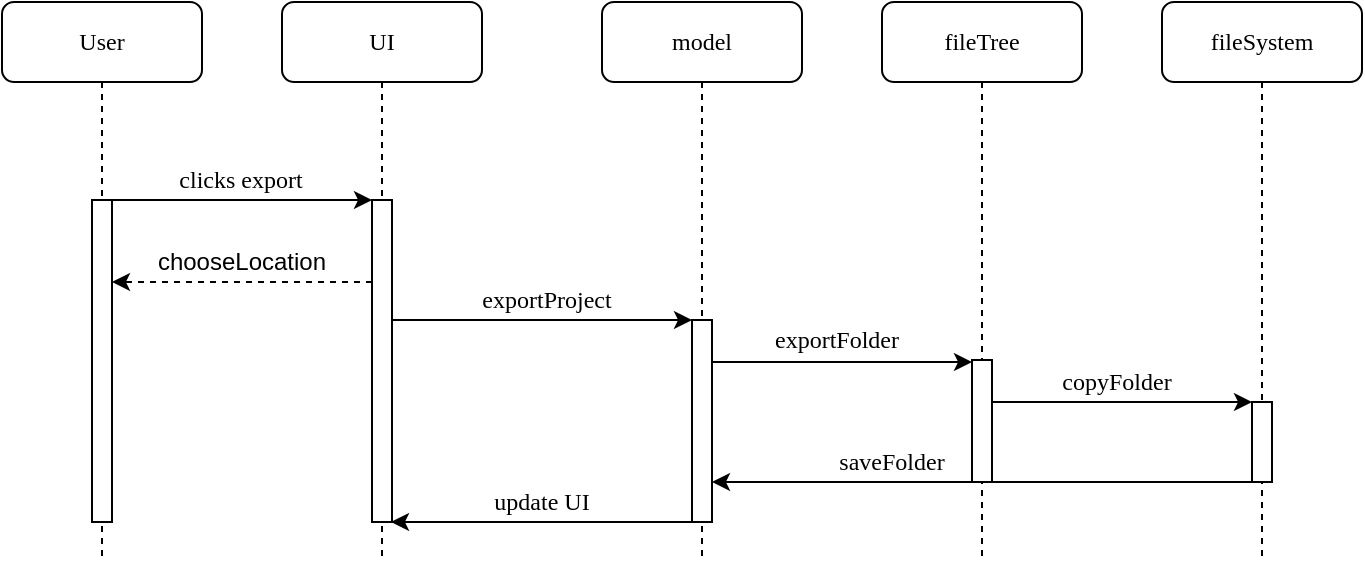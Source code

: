 <mxfile version="12.2.6" type="device" pages="1"><diagram name="Page-1" id="13e1069c-82ec-6db2-03f1-153e76fe0fe0"><mxGraphModel dx="1408" dy="794" grid="1" gridSize="10" guides="1" tooltips="1" connect="1" arrows="1" fold="1" page="1" pageScale="1" pageWidth="1100" pageHeight="850" background="#ffffff" math="0" shadow="0"><root><mxCell id="0"/><mxCell id="1" parent="0"/><mxCell id="7baba1c4bc27f4b0-2" value="UI" style="shape=umlLifeline;perimeter=lifelinePerimeter;whiteSpace=wrap;html=1;container=1;collapsible=0;recursiveResize=0;outlineConnect=0;rounded=1;shadow=0;comic=0;labelBackgroundColor=none;strokeWidth=1;fontFamily=Verdana;fontSize=12;align=center;" parent="1" vertex="1"><mxGeometry x="240" y="80" width="100" height="280" as="geometry"/></mxCell><mxCell id="7baba1c4bc27f4b0-10" value="" style="html=1;points=[];perimeter=orthogonalPerimeter;rounded=0;shadow=0;comic=0;labelBackgroundColor=none;strokeWidth=1;fontFamily=Verdana;fontSize=12;align=center;" parent="7baba1c4bc27f4b0-2" vertex="1"><mxGeometry x="45" y="99" width="10" height="161" as="geometry"/></mxCell><mxCell id="7baba1c4bc27f4b0-3" value="model" style="shape=umlLifeline;perimeter=lifelinePerimeter;whiteSpace=wrap;html=1;container=1;collapsible=0;recursiveResize=0;outlineConnect=0;rounded=1;shadow=0;comic=0;labelBackgroundColor=none;strokeWidth=1;fontFamily=Verdana;fontSize=12;align=center;" parent="1" vertex="1"><mxGeometry x="400" y="80" width="100" height="280" as="geometry"/></mxCell><mxCell id="dkv87I6U2EHGsVRynW-N-11" value="" style="html=1;points=[];perimeter=orthogonalPerimeter;rounded=0;shadow=0;comic=0;labelBackgroundColor=none;strokeWidth=1;fontFamily=Verdana;fontSize=12;align=center;" parent="7baba1c4bc27f4b0-3" vertex="1"><mxGeometry x="45" y="159" width="10" height="101" as="geometry"/></mxCell><mxCell id="7baba1c4bc27f4b0-4" value="fileTree" style="shape=umlLifeline;perimeter=lifelinePerimeter;whiteSpace=wrap;html=1;container=1;collapsible=0;recursiveResize=0;outlineConnect=0;rounded=1;shadow=0;comic=0;labelBackgroundColor=none;strokeWidth=1;fontFamily=Verdana;fontSize=12;align=center;" parent="1" vertex="1"><mxGeometry x="540" y="80" width="100" height="280" as="geometry"/></mxCell><mxCell id="dkv87I6U2EHGsVRynW-N-30" value="" style="html=1;points=[];perimeter=orthogonalPerimeter;rounded=0;shadow=0;comic=0;labelBackgroundColor=none;strokeWidth=1;fontFamily=Verdana;fontSize=12;align=center;" parent="7baba1c4bc27f4b0-4" vertex="1"><mxGeometry x="45" y="179" width="10" height="61" as="geometry"/></mxCell><mxCell id="7baba1c4bc27f4b0-5" value="fileSystem" style="shape=umlLifeline;perimeter=lifelinePerimeter;whiteSpace=wrap;html=1;container=1;collapsible=0;recursiveResize=0;outlineConnect=0;rounded=1;shadow=0;comic=0;labelBackgroundColor=none;strokeWidth=1;fontFamily=Verdana;fontSize=12;align=center;" parent="1" vertex="1"><mxGeometry x="680" y="80" width="100" height="280" as="geometry"/></mxCell><mxCell id="dkv87I6U2EHGsVRynW-N-31" value="" style="html=1;points=[];perimeter=orthogonalPerimeter;rounded=0;shadow=0;comic=0;labelBackgroundColor=none;strokeWidth=1;fontFamily=Verdana;fontSize=12;align=center;" parent="7baba1c4bc27f4b0-5" vertex="1"><mxGeometry x="45" y="200" width="10" height="40" as="geometry"/></mxCell><mxCell id="7baba1c4bc27f4b0-8" value="User" style="shape=umlLifeline;perimeter=lifelinePerimeter;whiteSpace=wrap;html=1;container=1;collapsible=0;recursiveResize=0;outlineConnect=0;rounded=1;shadow=0;comic=0;labelBackgroundColor=none;strokeWidth=1;fontFamily=Verdana;fontSize=12;align=center;" parent="1" vertex="1"><mxGeometry x="100" y="80" width="100" height="280" as="geometry"/></mxCell><mxCell id="7baba1c4bc27f4b0-9" value="" style="html=1;points=[];perimeter=orthogonalPerimeter;rounded=0;shadow=0;comic=0;labelBackgroundColor=none;strokeWidth=1;fontFamily=Verdana;fontSize=12;align=center;" parent="7baba1c4bc27f4b0-8" vertex="1"><mxGeometry x="45" y="99" width="10" height="161" as="geometry"/></mxCell><mxCell id="dkv87I6U2EHGsVRynW-N-9" value="" style="endArrow=classic;html=1;fontFamily=Verdana;" parent="1" target="7baba1c4bc27f4b0-10" edge="1"><mxGeometry width="50" height="50" relative="1" as="geometry"><mxPoint x="155" y="179" as="sourcePoint"/><mxPoint x="200" y="179" as="targetPoint"/></mxGeometry></mxCell><mxCell id="dkv87I6U2EHGsVRynW-N-10" value="clicks export" style="text;html=1;strokeColor=none;fillColor=none;align=center;verticalAlign=middle;whiteSpace=wrap;rounded=0;fontFamily=Verdana;" parent="1" vertex="1"><mxGeometry x="157" y="159" width="125" height="20" as="geometry"/></mxCell><mxCell id="dkv87I6U2EHGsVRynW-N-12" value="" style="endArrow=classic;html=1;fontFamily=Verdana;" parent="1" edge="1"><mxGeometry width="50" height="50" relative="1" as="geometry"><mxPoint x="295" y="239" as="sourcePoint"/><mxPoint x="445" y="239" as="targetPoint"/></mxGeometry></mxCell><mxCell id="dkv87I6U2EHGsVRynW-N-13" value="exportProject" style="text;html=1;strokeColor=none;fillColor=none;align=center;verticalAlign=middle;whiteSpace=wrap;rounded=0;fontFamily=Verdana;" parent="1" vertex="1"><mxGeometry x="325" y="219" width="95" height="20" as="geometry"/></mxCell><mxCell id="dkv87I6U2EHGsVRynW-N-29" value="" style="endArrow=classic;html=1;fontFamily=Verdana;" parent="1" edge="1"><mxGeometry width="50" height="50" relative="1" as="geometry"><mxPoint x="455" y="260" as="sourcePoint"/><mxPoint x="585" y="260" as="targetPoint"/></mxGeometry></mxCell><mxCell id="dkv87I6U2EHGsVRynW-N-32" value="" style="endArrow=classic;html=1;fontFamily=Verdana;" parent="1" edge="1"><mxGeometry width="50" height="50" relative="1" as="geometry"><mxPoint x="595" y="280" as="sourcePoint"/><mxPoint x="725" y="280" as="targetPoint"/></mxGeometry></mxCell><mxCell id="dkv87I6U2EHGsVRynW-N-33" value="exportFolder" style="text;html=1;strokeColor=none;fillColor=none;align=center;verticalAlign=middle;whiteSpace=wrap;rounded=0;fontFamily=Verdana;" parent="1" vertex="1"><mxGeometry x="470" y="239" width="95" height="20" as="geometry"/></mxCell><mxCell id="dkv87I6U2EHGsVRynW-N-36" value="copyFolder" style="text;html=1;strokeColor=none;fillColor=none;align=center;verticalAlign=middle;whiteSpace=wrap;rounded=0;fontFamily=Verdana;" parent="1" vertex="1"><mxGeometry x="610" y="260" width="95" height="20" as="geometry"/></mxCell><mxCell id="dkv87I6U2EHGsVRynW-N-37" value="" style="endArrow=classic;html=1;fontFamily=Verdana;" parent="1" edge="1"><mxGeometry width="50" height="50" relative="1" as="geometry"><mxPoint x="725" y="320" as="sourcePoint"/><mxPoint x="455" y="320" as="targetPoint"/></mxGeometry></mxCell><mxCell id="dkv87I6U2EHGsVRynW-N-38" value="" style="endArrow=classic;html=1;fontFamily=Verdana;" parent="1" edge="1"><mxGeometry width="50" height="50" relative="1" as="geometry"><mxPoint x="444.5" y="340" as="sourcePoint"/><mxPoint x="294.5" y="340" as="targetPoint"/></mxGeometry></mxCell><mxCell id="dkv87I6U2EHGsVRynW-N-39" value="saveFolder" style="text;html=1;strokeColor=none;fillColor=none;align=center;verticalAlign=middle;whiteSpace=wrap;rounded=0;fontFamily=Verdana;" parent="1" vertex="1"><mxGeometry x="510" y="300" width="70" height="20" as="geometry"/></mxCell><mxCell id="dkv87I6U2EHGsVRynW-N-40" value="update UI" style="text;html=1;strokeColor=none;fillColor=none;align=center;verticalAlign=middle;whiteSpace=wrap;rounded=0;fontFamily=Verdana;" parent="1" vertex="1"><mxGeometry x="335" y="320" width="70" height="20" as="geometry"/></mxCell><mxCell id="KsxrK0vcnjX591LDlK1a-1" value="" style="endArrow=classic;html=1;dashed=1;" edge="1" parent="1"><mxGeometry width="50" height="50" relative="1" as="geometry"><mxPoint x="285" y="220" as="sourcePoint"/><mxPoint x="155" y="220" as="targetPoint"/></mxGeometry></mxCell><mxCell id="KsxrK0vcnjX591LDlK1a-2" value="chooseLocation" style="text;html=1;strokeColor=none;fillColor=none;align=center;verticalAlign=middle;whiteSpace=wrap;rounded=0;" vertex="1" parent="1"><mxGeometry x="175" y="200" width="90" height="20" as="geometry"/></mxCell></root></mxGraphModel></diagram></mxfile>